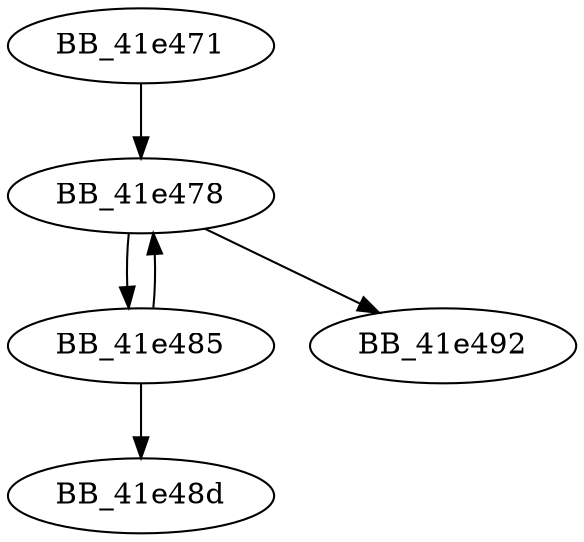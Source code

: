 DiGraph _TestDefaultCountry{
BB_41e471->BB_41e478
BB_41e478->BB_41e485
BB_41e478->BB_41e492
BB_41e485->BB_41e478
BB_41e485->BB_41e48d
}
